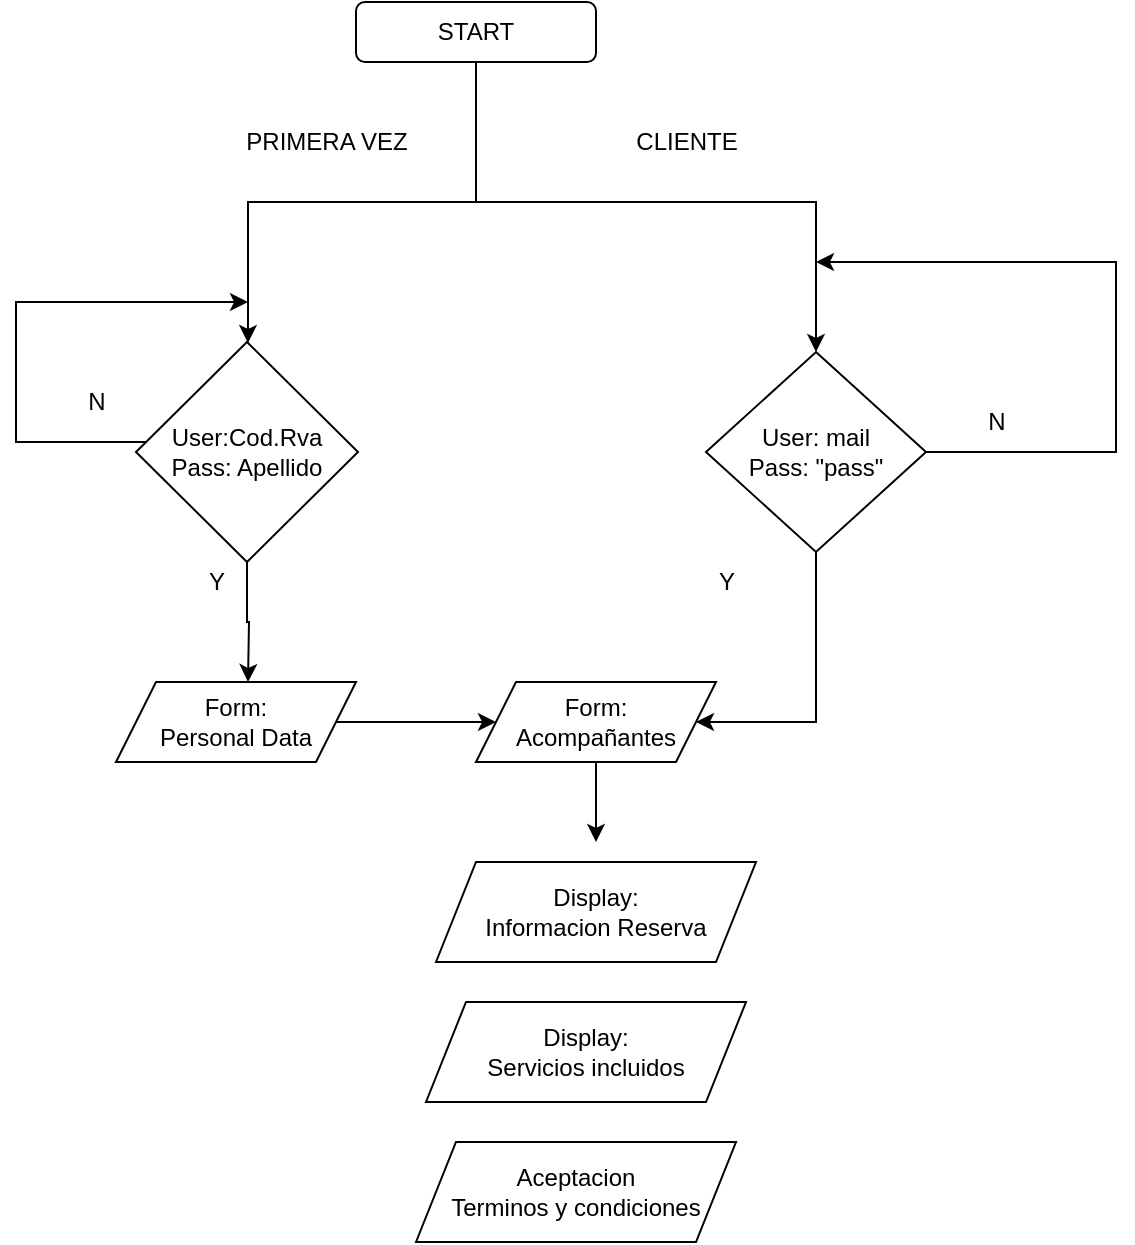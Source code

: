 <mxfile version="16.2.7" type="github">
  <diagram id="BPQlcBRypo2ruA9zU1-p" name="Page-1">
    <mxGraphModel dx="1027" dy="571" grid="1" gridSize="10" guides="1" tooltips="1" connect="1" arrows="1" fold="1" page="1" pageScale="1" pageWidth="827" pageHeight="1169" math="0" shadow="0">
      <root>
        <mxCell id="0" />
        <mxCell id="1" parent="0" />
        <mxCell id="I2lC15XG7-euFzMkijrn-18" style="edgeStyle=orthogonalEdgeStyle;rounded=0;orthogonalLoop=1;jettySize=auto;html=1;" edge="1" parent="1" source="_Ka0FxusGcNpWqf5Y_pf-2">
          <mxGeometry relative="1" as="geometry">
            <mxPoint x="306" y="170" as="targetPoint" />
            <Array as="points">
              <mxPoint x="190" y="240" />
              <mxPoint x="190" y="170" />
            </Array>
          </mxGeometry>
        </mxCell>
        <mxCell id="I2lC15XG7-euFzMkijrn-19" style="edgeStyle=orthogonalEdgeStyle;rounded=0;orthogonalLoop=1;jettySize=auto;html=1;exitX=0.5;exitY=1;exitDx=0;exitDy=0;" edge="1" parent="1" source="_Ka0FxusGcNpWqf5Y_pf-2">
          <mxGeometry relative="1" as="geometry">
            <mxPoint x="306" y="360" as="targetPoint" />
          </mxGeometry>
        </mxCell>
        <mxCell id="_Ka0FxusGcNpWqf5Y_pf-2" value="&lt;div&gt;User:Cod.Rva&lt;/div&gt;&lt;div&gt;Pass: Apellido&lt;br&gt;&lt;/div&gt;" style="rhombus;whiteSpace=wrap;html=1;" parent="1" vertex="1">
          <mxGeometry x="250" y="190" width="111" height="110" as="geometry" />
        </mxCell>
        <mxCell id="I2lC15XG7-euFzMkijrn-2" style="edgeStyle=orthogonalEdgeStyle;rounded=0;orthogonalLoop=1;jettySize=auto;html=1;" edge="1" parent="1" source="_Ka0FxusGcNpWqf5Y_pf-3" target="_Ka0FxusGcNpWqf5Y_pf-2">
          <mxGeometry relative="1" as="geometry">
            <Array as="points">
              <mxPoint x="420" y="120" />
              <mxPoint x="306" y="120" />
            </Array>
          </mxGeometry>
        </mxCell>
        <mxCell id="I2lC15XG7-euFzMkijrn-11" style="edgeStyle=orthogonalEdgeStyle;rounded=0;orthogonalLoop=1;jettySize=auto;html=1;exitX=0.5;exitY=1;exitDx=0;exitDy=0;entryX=0.5;entryY=0;entryDx=0;entryDy=0;" edge="1" parent="1" source="_Ka0FxusGcNpWqf5Y_pf-3" target="I2lC15XG7-euFzMkijrn-10">
          <mxGeometry relative="1" as="geometry">
            <Array as="points">
              <mxPoint x="420" y="120" />
              <mxPoint x="590" y="120" />
            </Array>
          </mxGeometry>
        </mxCell>
        <mxCell id="_Ka0FxusGcNpWqf5Y_pf-3" value="START" style="rounded=1;whiteSpace=wrap;html=1;" parent="1" vertex="1">
          <mxGeometry x="360" y="20" width="120" height="30" as="geometry" />
        </mxCell>
        <mxCell id="I2lC15XG7-euFzMkijrn-15" style="edgeStyle=orthogonalEdgeStyle;rounded=0;orthogonalLoop=1;jettySize=auto;html=1;" edge="1" parent="1" source="I2lC15XG7-euFzMkijrn-10">
          <mxGeometry relative="1" as="geometry">
            <mxPoint x="590" y="150" as="targetPoint" />
            <Array as="points">
              <mxPoint x="740" y="245" />
            </Array>
          </mxGeometry>
        </mxCell>
        <mxCell id="I2lC15XG7-euFzMkijrn-51" style="edgeStyle=orthogonalEdgeStyle;rounded=0;orthogonalLoop=1;jettySize=auto;html=1;exitX=0.5;exitY=1;exitDx=0;exitDy=0;" edge="1" parent="1" source="I2lC15XG7-euFzMkijrn-10" target="I2lC15XG7-euFzMkijrn-44">
          <mxGeometry relative="1" as="geometry">
            <Array as="points">
              <mxPoint x="590" y="380" />
            </Array>
          </mxGeometry>
        </mxCell>
        <mxCell id="I2lC15XG7-euFzMkijrn-10" value="&lt;div&gt;User: mail&lt;br&gt;&lt;/div&gt;&lt;div&gt;Pass: &quot;pass&quot;&lt;br&gt;&lt;/div&gt;" style="rhombus;whiteSpace=wrap;html=1;" vertex="1" parent="1">
          <mxGeometry x="535" y="195" width="110" height="100" as="geometry" />
        </mxCell>
        <mxCell id="I2lC15XG7-euFzMkijrn-12" value="PRIMERA VEZ" style="text;html=1;align=center;verticalAlign=middle;resizable=0;points=[];autosize=1;strokeColor=none;fillColor=none;" vertex="1" parent="1">
          <mxGeometry x="300" y="80" width="90" height="20" as="geometry" />
        </mxCell>
        <mxCell id="I2lC15XG7-euFzMkijrn-13" value="CLIENTE" style="text;html=1;align=center;verticalAlign=middle;resizable=0;points=[];autosize=1;strokeColor=none;fillColor=none;" vertex="1" parent="1">
          <mxGeometry x="495" y="80" width="60" height="20" as="geometry" />
        </mxCell>
        <mxCell id="I2lC15XG7-euFzMkijrn-16" value="N" style="text;html=1;align=center;verticalAlign=middle;resizable=0;points=[];autosize=1;strokeColor=none;fillColor=none;" vertex="1" parent="1">
          <mxGeometry x="670" y="220" width="20" height="20" as="geometry" />
        </mxCell>
        <mxCell id="I2lC15XG7-euFzMkijrn-17" value="N" style="text;html=1;align=center;verticalAlign=middle;resizable=0;points=[];autosize=1;strokeColor=none;fillColor=none;" vertex="1" parent="1">
          <mxGeometry x="220" y="210" width="20" height="20" as="geometry" />
        </mxCell>
        <mxCell id="I2lC15XG7-euFzMkijrn-52" style="edgeStyle=orthogonalEdgeStyle;rounded=0;orthogonalLoop=1;jettySize=auto;html=1;" edge="1" parent="1" source="I2lC15XG7-euFzMkijrn-25" target="I2lC15XG7-euFzMkijrn-44">
          <mxGeometry relative="1" as="geometry" />
        </mxCell>
        <mxCell id="I2lC15XG7-euFzMkijrn-25" value="&lt;div&gt;Form:&lt;/div&gt;&lt;div&gt;Personal Data&lt;br&gt;&lt;/div&gt;" style="shape=parallelogram;perimeter=parallelogramPerimeter;whiteSpace=wrap;html=1;fixedSize=1;" vertex="1" parent="1">
          <mxGeometry x="240" y="360" width="120" height="40" as="geometry" />
        </mxCell>
        <mxCell id="I2lC15XG7-euFzMkijrn-28" value="Y" style="text;html=1;align=center;verticalAlign=middle;resizable=0;points=[];autosize=1;strokeColor=none;fillColor=none;" vertex="1" parent="1">
          <mxGeometry x="280" y="300" width="20" height="20" as="geometry" />
        </mxCell>
        <mxCell id="I2lC15XG7-euFzMkijrn-29" value="Y" style="text;html=1;align=center;verticalAlign=middle;resizable=0;points=[];autosize=1;strokeColor=none;fillColor=none;" vertex="1" parent="1">
          <mxGeometry x="535" y="300" width="20" height="20" as="geometry" />
        </mxCell>
        <mxCell id="I2lC15XG7-euFzMkijrn-53" style="edgeStyle=orthogonalEdgeStyle;rounded=0;orthogonalLoop=1;jettySize=auto;html=1;exitX=0.5;exitY=1;exitDx=0;exitDy=0;" edge="1" parent="1" source="I2lC15XG7-euFzMkijrn-44">
          <mxGeometry relative="1" as="geometry">
            <mxPoint x="480" y="440" as="targetPoint" />
          </mxGeometry>
        </mxCell>
        <mxCell id="I2lC15XG7-euFzMkijrn-44" value="&lt;div&gt;Form:&lt;/div&gt;&lt;div&gt;Acompañantes&lt;br&gt;&lt;/div&gt;" style="shape=parallelogram;perimeter=parallelogramPerimeter;whiteSpace=wrap;html=1;fixedSize=1;" vertex="1" parent="1">
          <mxGeometry x="420" y="360" width="120" height="40" as="geometry" />
        </mxCell>
        <mxCell id="I2lC15XG7-euFzMkijrn-56" value="&lt;div&gt;Display:&lt;/div&gt;&lt;div&gt;Informacion Reserva&lt;br&gt;&lt;/div&gt;" style="shape=parallelogram;perimeter=parallelogramPerimeter;whiteSpace=wrap;html=1;fixedSize=1;" vertex="1" parent="1">
          <mxGeometry x="400" y="450" width="160" height="50" as="geometry" />
        </mxCell>
        <mxCell id="I2lC15XG7-euFzMkijrn-57" value="&lt;div&gt;Display:&lt;/div&gt;&lt;div&gt;Servicios incluidos&lt;br&gt;&lt;/div&gt;" style="shape=parallelogram;perimeter=parallelogramPerimeter;whiteSpace=wrap;html=1;fixedSize=1;" vertex="1" parent="1">
          <mxGeometry x="395" y="520" width="160" height="50" as="geometry" />
        </mxCell>
        <mxCell id="I2lC15XG7-euFzMkijrn-58" value="&lt;div&gt;Aceptacion&lt;/div&gt;&lt;div&gt;Terminos y condiciones&lt;br&gt;&lt;/div&gt;" style="shape=parallelogram;perimeter=parallelogramPerimeter;whiteSpace=wrap;html=1;fixedSize=1;" vertex="1" parent="1">
          <mxGeometry x="390" y="590" width="160" height="50" as="geometry" />
        </mxCell>
      </root>
    </mxGraphModel>
  </diagram>
</mxfile>
